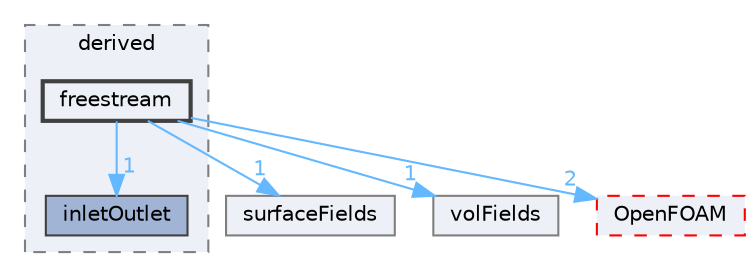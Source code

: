 digraph "src/finiteVolume/fields/fvPatchFields/derived/freestream"
{
 // LATEX_PDF_SIZE
  bgcolor="transparent";
  edge [fontname=Helvetica,fontsize=10,labelfontname=Helvetica,labelfontsize=10];
  node [fontname=Helvetica,fontsize=10,shape=box,height=0.2,width=0.4];
  compound=true
  subgraph clusterdir_ece9aa6b5af9a7776a75b0c1993b0910 {
    graph [ bgcolor="#edf0f7", pencolor="grey50", label="derived", fontname=Helvetica,fontsize=10 style="filled,dashed", URL="dir_ece9aa6b5af9a7776a75b0c1993b0910.html",tooltip=""]
  dir_0219e76add9eada5b9d59d877cfd0b1e [label="inletOutlet", fillcolor="#a2b4d6", color="grey25", style="filled", URL="dir_0219e76add9eada5b9d59d877cfd0b1e.html",tooltip=""];
  dir_e917362872c14f1e52027900c795bee8 [label="freestream", fillcolor="#edf0f7", color="grey25", style="filled,bold", URL="dir_e917362872c14f1e52027900c795bee8.html",tooltip=""];
  }
  dir_606ba9250f9107f82f779cbd3e87c3a5 [label="surfaceFields", fillcolor="#edf0f7", color="grey50", style="filled", URL="dir_606ba9250f9107f82f779cbd3e87c3a5.html",tooltip=""];
  dir_bd8bf7fa65467c460a50eacc456ce356 [label="volFields", fillcolor="#edf0f7", color="grey50", style="filled", URL="dir_bd8bf7fa65467c460a50eacc456ce356.html",tooltip=""];
  dir_c5473ff19b20e6ec4dfe5c310b3778a8 [label="OpenFOAM", fillcolor="#edf0f7", color="red", style="filled,dashed", URL="dir_c5473ff19b20e6ec4dfe5c310b3778a8.html",tooltip=""];
  dir_e917362872c14f1e52027900c795bee8->dir_0219e76add9eada5b9d59d877cfd0b1e [headlabel="1", labeldistance=1.5 headhref="dir_001490_001867.html" href="dir_001490_001867.html" color="steelblue1" fontcolor="steelblue1"];
  dir_e917362872c14f1e52027900c795bee8->dir_606ba9250f9107f82f779cbd3e87c3a5 [headlabel="1", labeldistance=1.5 headhref="dir_001490_003832.html" href="dir_001490_003832.html" color="steelblue1" fontcolor="steelblue1"];
  dir_e917362872c14f1e52027900c795bee8->dir_bd8bf7fa65467c460a50eacc456ce356 [headlabel="1", labeldistance=1.5 headhref="dir_001490_004295.html" href="dir_001490_004295.html" color="steelblue1" fontcolor="steelblue1"];
  dir_e917362872c14f1e52027900c795bee8->dir_c5473ff19b20e6ec4dfe5c310b3778a8 [headlabel="2", labeldistance=1.5 headhref="dir_001490_002695.html" href="dir_001490_002695.html" color="steelblue1" fontcolor="steelblue1"];
}

